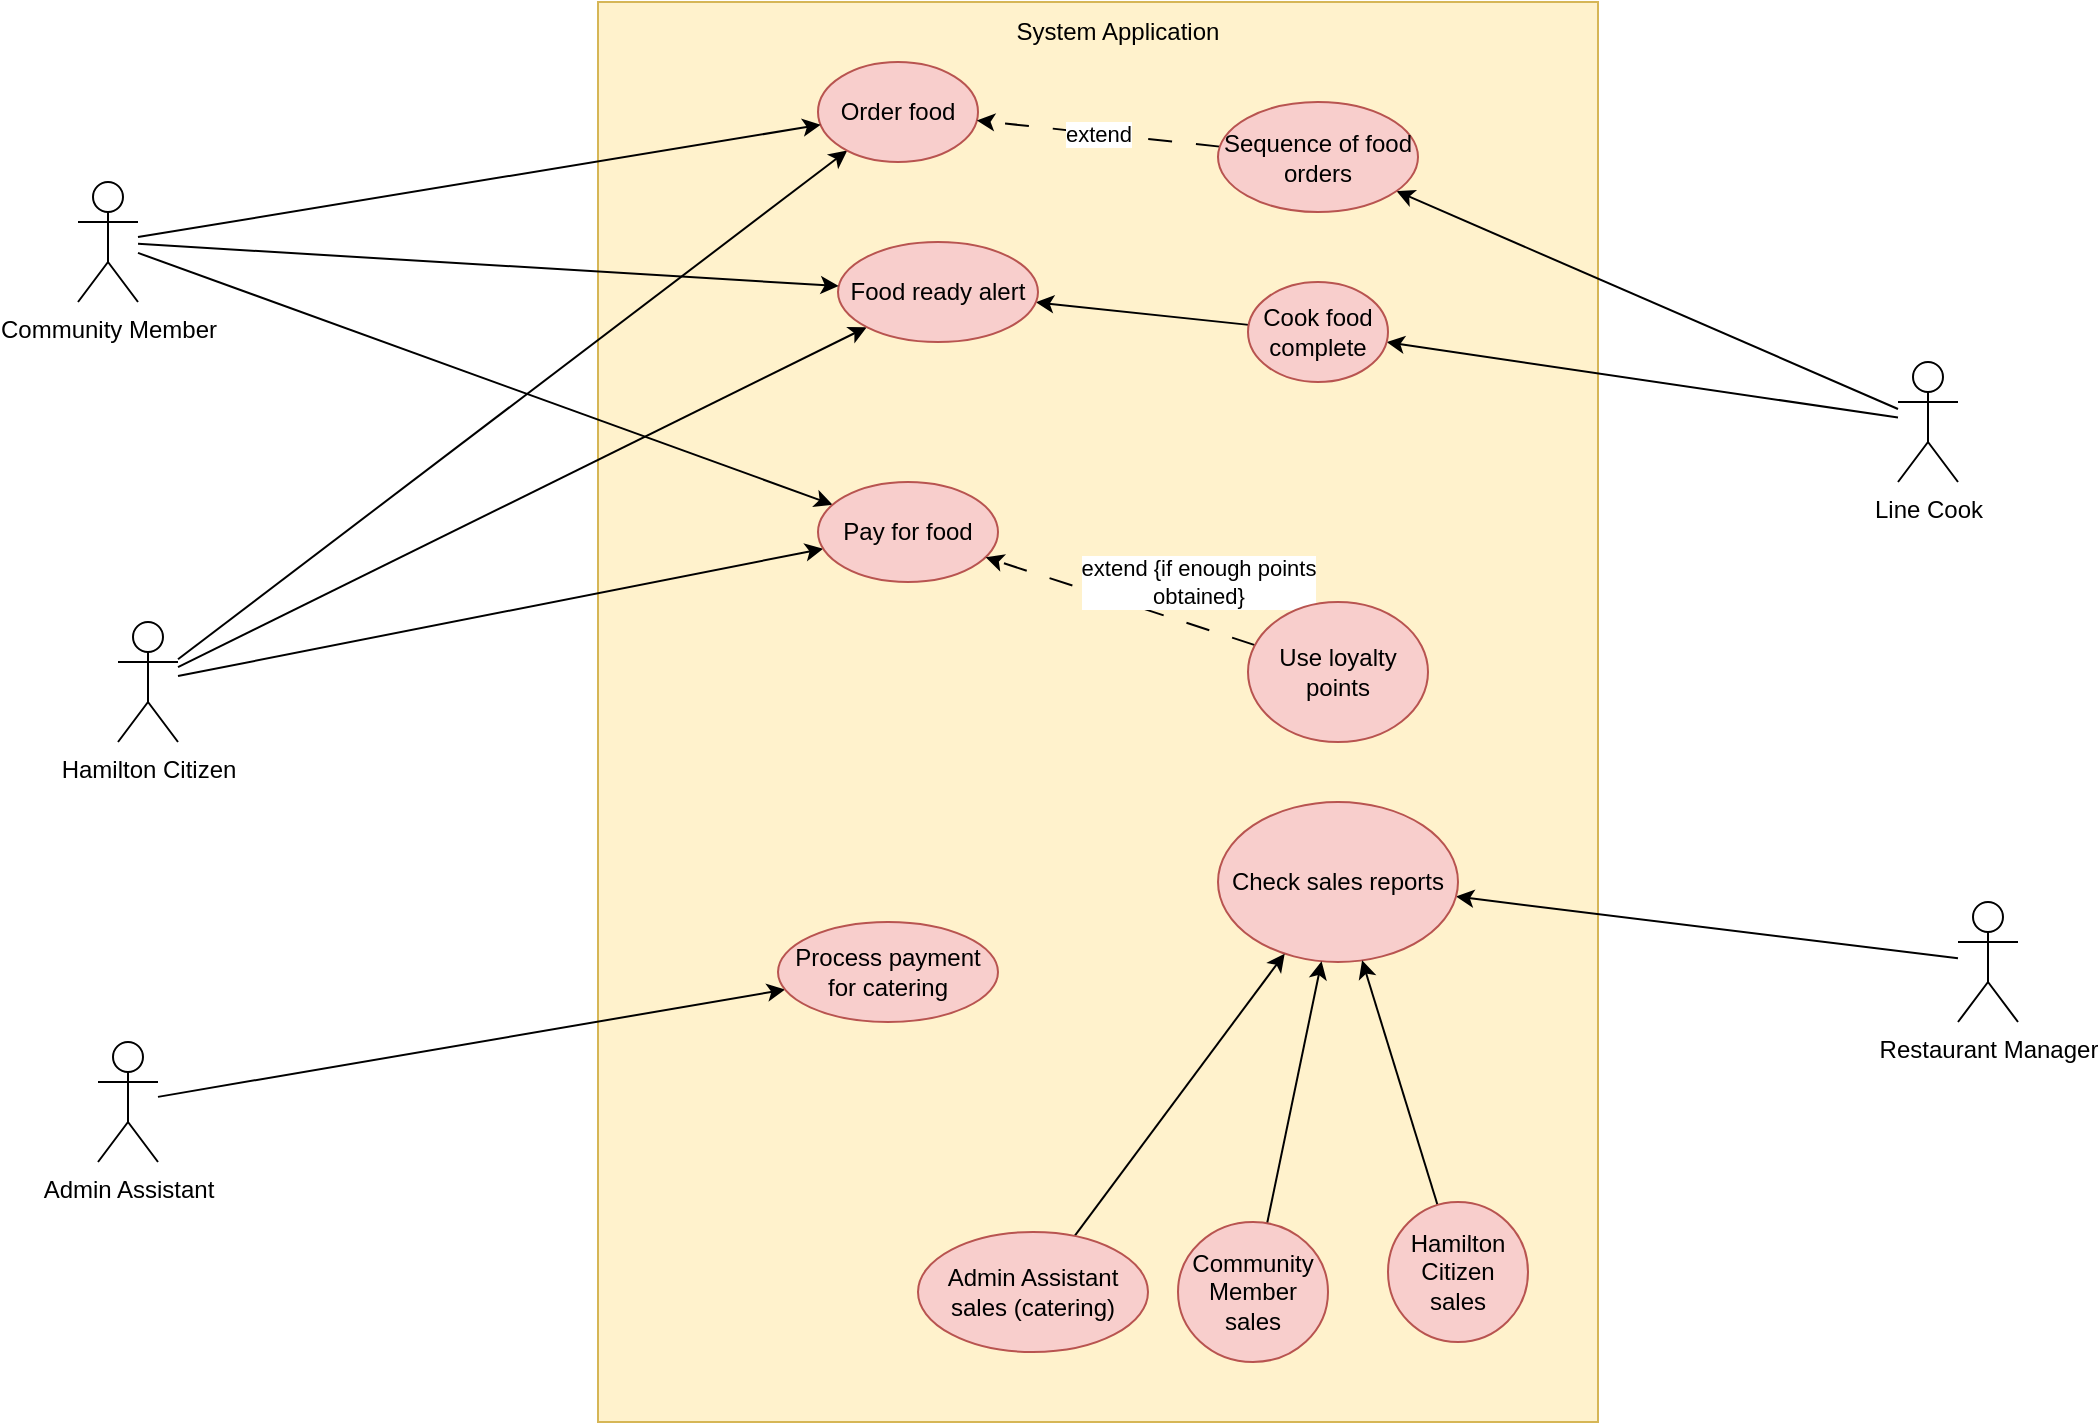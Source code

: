 <mxfile version="21.6.5" type="device">
  <diagram name="Page-1" id="q_wVknq4FCawdSFccCfa">
    <mxGraphModel dx="989" dy="577" grid="1" gridSize="10" guides="1" tooltips="1" connect="1" arrows="1" fold="1" page="1" pageScale="1" pageWidth="850" pageHeight="1100" math="0" shadow="0">
      <root>
        <mxCell id="0" />
        <mxCell id="1" parent="0" />
        <mxCell id="ga9MKrRhZ99mPaaQuCAq-2" value="" style="rounded=0;whiteSpace=wrap;html=1;fillColor=#fff2cc;strokeColor=#d6b656;" vertex="1" parent="1">
          <mxGeometry x="440" y="260" width="500" height="710" as="geometry" />
        </mxCell>
        <mxCell id="ga9MKrRhZ99mPaaQuCAq-10" style="edgeStyle=none;rounded=0;orthogonalLoop=1;jettySize=auto;html=1;" edge="1" parent="1" source="ga9MKrRhZ99mPaaQuCAq-3" target="ga9MKrRhZ99mPaaQuCAq-8">
          <mxGeometry relative="1" as="geometry" />
        </mxCell>
        <mxCell id="ga9MKrRhZ99mPaaQuCAq-20" style="edgeStyle=none;rounded=0;orthogonalLoop=1;jettySize=auto;html=1;" edge="1" parent="1" source="ga9MKrRhZ99mPaaQuCAq-3" target="ga9MKrRhZ99mPaaQuCAq-15">
          <mxGeometry relative="1" as="geometry" />
        </mxCell>
        <mxCell id="ga9MKrRhZ99mPaaQuCAq-23" style="edgeStyle=none;rounded=0;orthogonalLoop=1;jettySize=auto;html=1;" edge="1" parent="1" source="ga9MKrRhZ99mPaaQuCAq-3" target="ga9MKrRhZ99mPaaQuCAq-21">
          <mxGeometry relative="1" as="geometry" />
        </mxCell>
        <mxCell id="ga9MKrRhZ99mPaaQuCAq-3" value="Hamilton Citizen" style="shape=umlActor;verticalLabelPosition=bottom;verticalAlign=top;html=1;outlineConnect=0;" vertex="1" parent="1">
          <mxGeometry x="200" y="570" width="30" height="60" as="geometry" />
        </mxCell>
        <mxCell id="ga9MKrRhZ99mPaaQuCAq-25" style="edgeStyle=none;rounded=0;orthogonalLoop=1;jettySize=auto;html=1;" edge="1" parent="1" source="ga9MKrRhZ99mPaaQuCAq-4" target="ga9MKrRhZ99mPaaQuCAq-24">
          <mxGeometry relative="1" as="geometry" />
        </mxCell>
        <mxCell id="ga9MKrRhZ99mPaaQuCAq-4" value="Admin Assistant" style="shape=umlActor;verticalLabelPosition=bottom;verticalAlign=top;html=1;outlineConnect=0;" vertex="1" parent="1">
          <mxGeometry x="190" y="780" width="30" height="60" as="geometry" />
        </mxCell>
        <mxCell id="ga9MKrRhZ99mPaaQuCAq-29" style="edgeStyle=none;rounded=0;orthogonalLoop=1;jettySize=auto;html=1;" edge="1" parent="1" source="ga9MKrRhZ99mPaaQuCAq-5" target="ga9MKrRhZ99mPaaQuCAq-28">
          <mxGeometry relative="1" as="geometry" />
        </mxCell>
        <mxCell id="ga9MKrRhZ99mPaaQuCAq-5" value="Restaurant Manager" style="shape=umlActor;verticalLabelPosition=bottom;verticalAlign=top;html=1;outlineConnect=0;" vertex="1" parent="1">
          <mxGeometry x="1120" y="710" width="30" height="60" as="geometry" />
        </mxCell>
        <mxCell id="ga9MKrRhZ99mPaaQuCAq-12" style="edgeStyle=none;rounded=0;orthogonalLoop=1;jettySize=auto;html=1;" edge="1" parent="1" source="ga9MKrRhZ99mPaaQuCAq-6" target="ga9MKrRhZ99mPaaQuCAq-11">
          <mxGeometry relative="1" as="geometry" />
        </mxCell>
        <mxCell id="ga9MKrRhZ99mPaaQuCAq-14" style="edgeStyle=none;rounded=0;orthogonalLoop=1;jettySize=auto;html=1;" edge="1" parent="1" source="ga9MKrRhZ99mPaaQuCAq-6" target="ga9MKrRhZ99mPaaQuCAq-13">
          <mxGeometry relative="1" as="geometry" />
        </mxCell>
        <mxCell id="ga9MKrRhZ99mPaaQuCAq-6" value="Line Cook" style="shape=umlActor;verticalLabelPosition=bottom;verticalAlign=top;html=1;outlineConnect=0;" vertex="1" parent="1">
          <mxGeometry x="1090" y="440" width="30" height="60" as="geometry" />
        </mxCell>
        <mxCell id="ga9MKrRhZ99mPaaQuCAq-8" value="Order food" style="ellipse;whiteSpace=wrap;html=1;fillColor=#f8cecc;strokeColor=#b85450;" vertex="1" parent="1">
          <mxGeometry x="550" y="290" width="80" height="50" as="geometry" />
        </mxCell>
        <mxCell id="ga9MKrRhZ99mPaaQuCAq-9" style="rounded=0;orthogonalLoop=1;jettySize=auto;html=1;" edge="1" parent="1" source="ga9MKrRhZ99mPaaQuCAq-1" target="ga9MKrRhZ99mPaaQuCAq-8">
          <mxGeometry relative="1" as="geometry" />
        </mxCell>
        <mxCell id="ga9MKrRhZ99mPaaQuCAq-16" value="extend" style="edgeStyle=none;rounded=0;orthogonalLoop=1;jettySize=auto;html=1;dashed=1;dashPattern=12 12;" edge="1" parent="1" source="ga9MKrRhZ99mPaaQuCAq-11" target="ga9MKrRhZ99mPaaQuCAq-8">
          <mxGeometry relative="1" as="geometry" />
        </mxCell>
        <mxCell id="ga9MKrRhZ99mPaaQuCAq-11" value="Sequence of food orders" style="ellipse;whiteSpace=wrap;html=1;fillColor=#f8cecc;strokeColor=#b85450;" vertex="1" parent="1">
          <mxGeometry x="750" y="310" width="100" height="55" as="geometry" />
        </mxCell>
        <mxCell id="ga9MKrRhZ99mPaaQuCAq-17" style="edgeStyle=none;rounded=0;orthogonalLoop=1;jettySize=auto;html=1;" edge="1" parent="1" source="ga9MKrRhZ99mPaaQuCAq-13" target="ga9MKrRhZ99mPaaQuCAq-15">
          <mxGeometry relative="1" as="geometry" />
        </mxCell>
        <mxCell id="ga9MKrRhZ99mPaaQuCAq-13" value="Cook food complete" style="ellipse;whiteSpace=wrap;html=1;fillColor=#f8cecc;strokeColor=#b85450;" vertex="1" parent="1">
          <mxGeometry x="765" y="400" width="70" height="50" as="geometry" />
        </mxCell>
        <mxCell id="ga9MKrRhZ99mPaaQuCAq-15" value="Food ready alert" style="ellipse;whiteSpace=wrap;html=1;fillColor=#f8cecc;strokeColor=#b85450;" vertex="1" parent="1">
          <mxGeometry x="560" y="380" width="100" height="50" as="geometry" />
        </mxCell>
        <mxCell id="ga9MKrRhZ99mPaaQuCAq-22" style="edgeStyle=none;rounded=0;orthogonalLoop=1;jettySize=auto;html=1;" edge="1" parent="1" source="ga9MKrRhZ99mPaaQuCAq-1" target="ga9MKrRhZ99mPaaQuCAq-21">
          <mxGeometry relative="1" as="geometry" />
        </mxCell>
        <mxCell id="ga9MKrRhZ99mPaaQuCAq-1" value="Community Member" style="shape=umlActor;verticalLabelPosition=bottom;verticalAlign=top;html=1;outlineConnect=0;" vertex="1" parent="1">
          <mxGeometry x="180" y="350" width="30" height="60" as="geometry" />
        </mxCell>
        <mxCell id="ga9MKrRhZ99mPaaQuCAq-19" style="edgeStyle=none;rounded=0;orthogonalLoop=1;jettySize=auto;html=1;" edge="1" parent="1" source="ga9MKrRhZ99mPaaQuCAq-1" target="ga9MKrRhZ99mPaaQuCAq-15">
          <mxGeometry relative="1" as="geometry" />
        </mxCell>
        <mxCell id="ga9MKrRhZ99mPaaQuCAq-21" value="Pay for food" style="ellipse;whiteSpace=wrap;html=1;fillColor=#f8cecc;strokeColor=#b85450;" vertex="1" parent="1">
          <mxGeometry x="550" y="500" width="90" height="50" as="geometry" />
        </mxCell>
        <mxCell id="ga9MKrRhZ99mPaaQuCAq-24" value="Process payment for catering" style="ellipse;whiteSpace=wrap;html=1;fillColor=#f8cecc;strokeColor=#b85450;" vertex="1" parent="1">
          <mxGeometry x="530" y="720" width="110" height="50" as="geometry" />
        </mxCell>
        <mxCell id="ga9MKrRhZ99mPaaQuCAq-27" value="extend {if enough points&lt;br&gt;obtained}" style="edgeStyle=none;rounded=0;orthogonalLoop=1;jettySize=auto;html=1;dashed=1;dashPattern=12 12;" edge="1" parent="1" source="ga9MKrRhZ99mPaaQuCAq-26" target="ga9MKrRhZ99mPaaQuCAq-21">
          <mxGeometry x="-0.48" y="-21" relative="1" as="geometry">
            <mxPoint as="offset" />
          </mxGeometry>
        </mxCell>
        <mxCell id="ga9MKrRhZ99mPaaQuCAq-26" value="Use loyalty points" style="ellipse;whiteSpace=wrap;html=1;fillColor=#f8cecc;strokeColor=#b85450;" vertex="1" parent="1">
          <mxGeometry x="765" y="560" width="90" height="70" as="geometry" />
        </mxCell>
        <mxCell id="ga9MKrRhZ99mPaaQuCAq-28" value="Check sales reports" style="ellipse;whiteSpace=wrap;html=1;fillColor=#f8cecc;strokeColor=#b85450;" vertex="1" parent="1">
          <mxGeometry x="750" y="660" width="120" height="80" as="geometry" />
        </mxCell>
        <mxCell id="ga9MKrRhZ99mPaaQuCAq-31" style="edgeStyle=none;rounded=0;orthogonalLoop=1;jettySize=auto;html=1;" edge="1" parent="1" source="ga9MKrRhZ99mPaaQuCAq-30" target="ga9MKrRhZ99mPaaQuCAq-28">
          <mxGeometry relative="1" as="geometry" />
        </mxCell>
        <mxCell id="ga9MKrRhZ99mPaaQuCAq-30" value="Community Member sales" style="ellipse;whiteSpace=wrap;html=1;fillColor=#f8cecc;strokeColor=#b85450;" vertex="1" parent="1">
          <mxGeometry x="730" y="870" width="75" height="70" as="geometry" />
        </mxCell>
        <mxCell id="ga9MKrRhZ99mPaaQuCAq-33" style="edgeStyle=none;rounded=0;orthogonalLoop=1;jettySize=auto;html=1;" edge="1" parent="1" source="ga9MKrRhZ99mPaaQuCAq-32" target="ga9MKrRhZ99mPaaQuCAq-28">
          <mxGeometry relative="1" as="geometry" />
        </mxCell>
        <mxCell id="ga9MKrRhZ99mPaaQuCAq-32" value="Hamilton Citizen sales" style="ellipse;whiteSpace=wrap;html=1;fillColor=#f8cecc;strokeColor=#b85450;" vertex="1" parent="1">
          <mxGeometry x="835" y="860" width="70" height="70" as="geometry" />
        </mxCell>
        <mxCell id="ga9MKrRhZ99mPaaQuCAq-35" style="edgeStyle=none;rounded=0;orthogonalLoop=1;jettySize=auto;html=1;" edge="1" parent="1" source="ga9MKrRhZ99mPaaQuCAq-34" target="ga9MKrRhZ99mPaaQuCAq-28">
          <mxGeometry relative="1" as="geometry" />
        </mxCell>
        <mxCell id="ga9MKrRhZ99mPaaQuCAq-34" value="Admin Assistant sales (catering)" style="ellipse;whiteSpace=wrap;html=1;fillColor=#f8cecc;strokeColor=#b85450;" vertex="1" parent="1">
          <mxGeometry x="600" y="875" width="115" height="60" as="geometry" />
        </mxCell>
        <mxCell id="ga9MKrRhZ99mPaaQuCAq-36" value="System Application" style="text;html=1;strokeColor=none;fillColor=none;align=center;verticalAlign=middle;whiteSpace=wrap;rounded=0;" vertex="1" parent="1">
          <mxGeometry x="640" y="260" width="120" height="30" as="geometry" />
        </mxCell>
      </root>
    </mxGraphModel>
  </diagram>
</mxfile>
